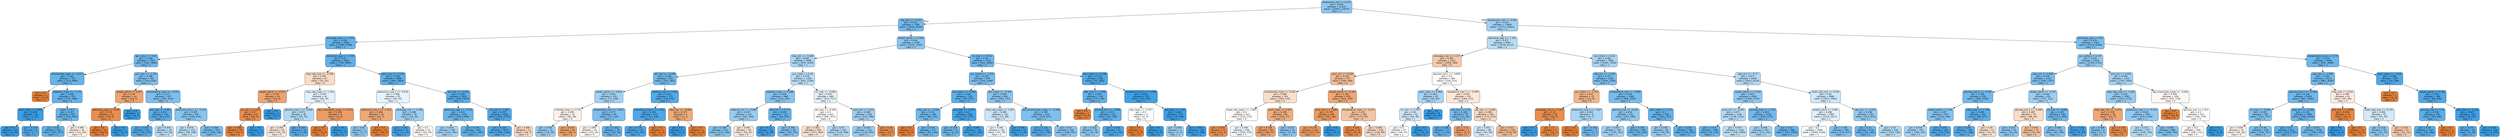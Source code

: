 digraph Tree {
node [shape=box, style="filled, rounded", color="black", fontname="helvetica"] ;
edge [fontname="helvetica"] ;
0 [label="baseexcess_min <= 0.073\ngini = 0.419\nsamples = 21191\nvalue = [10015, 23475]\nclass = 1", fillcolor="#8dc7f0"] ;
1 [label="sbp_min <= -0.155\ngini = 0.351\nsamples = 7382\nvalue = [2644, 9014]\nclass = 1", fillcolor="#73baed"] ;
0 -> 1 [labeldistance=2.5, labelangle=45, headlabel="True"] ;
2 [label="aniongap_max <= -0.373\ngini = 0.299\nsamples = 4456\nvalue = [1289, 5769]\nclass = 1", fillcolor="#65b3eb"] ;
1 -> 2 ;
3 [label="gcs_motor <= 0.26\ngini = 0.348\nsamples = 1503\nvalue = [540, 1866]\nclass = 1", fillcolor="#72b9ed"] ;
2 -> 3 ;
4 [label="bicarbonate_mean <= -2.073\ngini = 0.301\nsamples = 722\nvalue = [215, 948]\nclass = 1", fillcolor="#66b3eb"] ;
3 -> 4 ;
5 [label="gini = 0.0\nsamples = 2\nvalue = [4, 0]\nclass = 0", fillcolor="#e58139"] ;
4 -> 5 ;
6 [label="platelets_mean <= -1.175\ngini = 0.298\nsamples = 720\nvalue = [211, 948]\nclass = 1", fillcolor="#65b3eb"] ;
4 -> 6 ;
7 [label="spo2_mean <= 0.855\ngini = 0.038\nsamples = 29\nvalue = [1, 51]\nclass = 1", fillcolor="#3d9fe6"] ;
6 -> 7 ;
8 [label="gini = 0.0\nsamples = 25\nvalue = [0, 44]\nclass = 1", fillcolor="#399de5"] ;
7 -> 8 ;
9 [label="gini = 0.219\nsamples = 4\nvalue = [1, 7]\nclass = 1", fillcolor="#55abe9"] ;
7 -> 9 ;
10 [label="asian <= 0.5\ngini = 0.307\nsamples = 691\nvalue = [210, 897]\nclass = 1", fillcolor="#67b4eb"] ;
6 -> 10 ;
11 [label="gini = 0.29\nsamples = 665\nvalue = [187, 877]\nclass = 1", fillcolor="#63b2eb"] ;
10 -> 11 ;
12 [label="gini = 0.498\nsamples = 26\nvalue = [23, 20]\nclass = 0", fillcolor="#fcefe5"] ;
10 -> 12 ;
13 [label="po2_max <= -1.393\ngini = 0.386\nsamples = 781\nvalue = [325, 918]\nclass = 1", fillcolor="#7fc0ee"] ;
3 -> 13 ;
14 [label="weight_admit <= 0.427\ngini = 0.34\nsamples = 14\nvalue = [18, 5]\nclass = 0", fillcolor="#eca470"] ;
13 -> 14 ;
15 [label="admission_age <= 1.106\ngini = 0.18\nsamples = 11\nvalue = [18, 2]\nclass = 0", fillcolor="#e88f4f"] ;
14 -> 15 ;
16 [label="gini = 0.0\nsamples = 10\nvalue = [18, 0]\nclass = 0", fillcolor="#e58139"] ;
15 -> 16 ;
17 [label="gini = 0.0\nsamples = 1\nvalue = [0, 2]\nclass = 1", fillcolor="#399de5"] ;
15 -> 17 ;
18 [label="gini = 0.0\nsamples = 3\nvalue = [0, 3]\nclass = 1", fillcolor="#399de5"] ;
14 -> 18 ;
19 [label="temperature_mean <= -0.552\ngini = 0.377\nsamples = 767\nvalue = [307, 913]\nclass = 1", fillcolor="#7cbeee"] ;
13 -> 19 ;
20 [label="po2_max <= 2.067\ngini = 0.251\nsamples = 175\nvalue = [41, 237]\nclass = 1", fillcolor="#5baee9"] ;
19 -> 20 ;
21 [label="gini = 0.219\nsamples = 161\nvalue = [32, 223]\nclass = 1", fillcolor="#55abe9"] ;
20 -> 21 ;
22 [label="gini = 0.476\nsamples = 14\nvalue = [9, 14]\nclass = 1", fillcolor="#b8dcf6"] ;
20 -> 22 ;
23 [label="potassium_min.1 <= -0.119\ngini = 0.405\nsamples = 592\nvalue = [266, 676]\nclass = 1", fillcolor="#87c4ef"] ;
19 -> 23 ;
24 [label="gini = 0.479\nsamples = 153\nvalue = [98, 148]\nclass = 1", fillcolor="#bcdef6"] ;
23 -> 24 ;
25 [label="gini = 0.366\nsamples = 439\nvalue = [168, 528]\nclass = 1", fillcolor="#78bced"] ;
23 -> 25 ;
26 [label="admission_age <= -2.255\ngini = 0.27\nsamples = 2953\nvalue = [749, 3903]\nclass = 1", fillcolor="#5fb0ea"] ;
2 -> 26 ;
27 [label="resp_rate_max <= -0.209\ngini = 0.487\nsamples = 67\nvalue = [57, 41]\nclass = 0", fillcolor="#f8dcc7"] ;
26 -> 27 ;
28 [label="weight_admit <= -0.074\ngini = 0.339\nsamples = 26\nvalue = [29, 8]\nclass = 0", fillcolor="#eca470"] ;
27 -> 28 ;
29 [label="ph_min <= 0.274\ngini = 0.17\nsamples = 21\nvalue = [29, 3]\nclass = 0", fillcolor="#e88e4d"] ;
28 -> 29 ;
30 [label="gini = 0.064\nsamples = 19\nvalue = [29, 1]\nclass = 0", fillcolor="#e68540"] ;
29 -> 30 ;
31 [label="gini = 0.0\nsamples = 2\nvalue = [0, 2]\nclass = 1", fillcolor="#399de5"] ;
29 -> 31 ;
32 [label="gini = 0.0\nsamples = 5\nvalue = [0, 5]\nclass = 1", fillcolor="#399de5"] ;
28 -> 32 ;
33 [label="resp_rate_mean <= 1.704\ngini = 0.497\nsamples = 41\nvalue = [28, 33]\nclass = 1", fillcolor="#e1f0fb"] ;
27 -> 33 ;
34 [label="glucose_max.2 <= -0.069\ngini = 0.471\nsamples = 32\nvalue = [19, 31]\nclass = 1", fillcolor="#b2d9f5"] ;
33 -> 34 ;
35 [label="gini = 0.495\nsamples = 18\nvalue = [16, 13]\nclass = 0", fillcolor="#fae7da"] ;
34 -> 35 ;
36 [label="gini = 0.245\nsamples = 14\nvalue = [3, 18]\nclass = 1", fillcolor="#5aade9"] ;
34 -> 36 ;
37 [label="abs_neutrophils_mean <= 0.913\ngini = 0.298\nsamples = 9\nvalue = [9, 2]\nclass = 0", fillcolor="#eb9d65"] ;
33 -> 37 ;
38 [label="gini = 0.0\nsamples = 7\nvalue = [9, 0]\nclass = 0", fillcolor="#e58139"] ;
37 -> 38 ;
39 [label="gini = 0.0\nsamples = 2\nvalue = [0, 2]\nclass = 1", fillcolor="#399de5"] ;
37 -> 39 ;
40 [label="spo2_max <= -3.657\ngini = 0.258\nsamples = 2886\nvalue = [692, 3862]\nclass = 1", fillcolor="#5cafea"] ;
26 -> 40 ;
41 [label="potassium_max.1 <= -0.034\ngini = 0.498\nsamples = 55\nvalue = [44, 50]\nclass = 1", fillcolor="#e7f3fc"] ;
40 -> 41 ;
42 [label="potassium_min.1 <= -1.523\ngini = 0.366\nsamples = 19\nvalue = [22, 7]\nclass = 0", fillcolor="#eda978"] ;
41 -> 42 ;
43 [label="gini = 0.42\nsamples = 7\nvalue = [3, 7]\nclass = 1", fillcolor="#8ec7f0"] ;
42 -> 43 ;
44 [label="gini = 0.0\nsamples = 12\nvalue = [19, 0]\nclass = 0", fillcolor="#e58139"] ;
42 -> 44 ;
45 [label="aniongap_min <= 1.536\ngini = 0.448\nsamples = 36\nvalue = [22, 43]\nclass = 1", fillcolor="#9ecff2"] ;
41 -> 45 ;
46 [label="gini = 0.142\nsamples = 13\nvalue = [2, 24]\nclass = 1", fillcolor="#49a5e7"] ;
45 -> 46 ;
47 [label="gini = 0.5\nsamples = 23\nvalue = [20, 19]\nclass = 0", fillcolor="#fef9f5"] ;
45 -> 47 ;
48 [label="ptt_max <= -0.306\ngini = 0.248\nsamples = 2831\nvalue = [648, 3812]\nclass = 1", fillcolor="#5baee9"] ;
40 -> 48 ;
49 [label="admission_age <= -0.732\ngini = 0.314\nsamples = 1140\nvalue = [354, 1459]\nclass = 1", fillcolor="#69b5eb"] ;
48 -> 49 ;
50 [label="gini = 0.454\nsamples = 198\nvalue = [103, 192]\nclass = 1", fillcolor="#a3d2f3"] ;
49 -> 50 ;
51 [label="gini = 0.276\nsamples = 942\nvalue = [251, 1267]\nclass = 1", fillcolor="#60b0ea"] ;
49 -> 51 ;
52 [label="inr_min <= 7.967\ngini = 0.197\nsamples = 1691\nvalue = [294, 2353]\nclass = 1", fillcolor="#52a9e8"] ;
48 -> 52 ;
53 [label="gini = 0.193\nsamples = 1679\nvalue = [284, 2346]\nclass = 1", fillcolor="#51a9e8"] ;
52 -> 53 ;
54 [label="gini = 0.484\nsamples = 12\nvalue = [10, 7]\nclass = 0", fillcolor="#f7d9c4"] ;
52 -> 54 ;
55 [label="weight_admit <= 0.058\ngini = 0.416\nsamples = 2926\nvalue = [1355, 3245]\nclass = 1", fillcolor="#8cc6f0"] ;
1 -> 55 ;
56 [label="mbp_min <= -0.185\ngini = 0.462\nsamples = 1648\nvalue = [932, 1639]\nclass = 1", fillcolor="#aad5f4"] ;
55 -> 56 ;
57 [label="ptt_max <= -0.309\ngini = 0.342\nsamples = 320\nvalue = [107, 381]\nclass = 1", fillcolor="#71b9ec"] ;
56 -> 57 ;
58 [label="weight_admit <= -0.852\ngini = 0.452\nsamples = 145\nvalue = [77, 146]\nclass = 1", fillcolor="#a1d1f3"] ;
57 -> 58 ;
59 [label="chloride_mean <= 0.79\ngini = 0.499\nsamples = 52\nvalue = [40, 36]\nclass = 0", fillcolor="#fcf2eb"] ;
58 -> 59 ;
60 [label="gini = 0.439\nsamples = 32\nvalue = [14, 29]\nclass = 1", fillcolor="#99ccf2"] ;
59 -> 60 ;
61 [label="gini = 0.334\nsamples = 20\nvalue = [26, 7]\nclass = 0", fillcolor="#eca36e"] ;
59 -> 61 ;
62 [label="temperature_min <= -0.871\ngini = 0.377\nsamples = 93\nvalue = [37, 110]\nclass = 1", fillcolor="#7cbeee"] ;
58 -> 62 ;
63 [label="gini = 0.499\nsamples = 14\nvalue = [15, 14]\nclass = 0", fillcolor="#fdf7f2"] ;
62 -> 63 ;
64 [label="gini = 0.303\nsamples = 79\nvalue = [22, 96]\nclass = 1", fillcolor="#66b3eb"] ;
62 -> 64 ;
65 [label="totalco2_max <= 0.916\ngini = 0.201\nsamples = 175\nvalue = [30, 235]\nclass = 1", fillcolor="#52aae8"] ;
57 -> 65 ;
66 [label="hematocrit_max.1 <= 2.361\ngini = 0.185\nsamples = 173\nvalue = [27, 234]\nclass = 1", fillcolor="#50a8e8"] ;
65 -> 66 ;
67 [label="gini = 0.174\nsamples = 172\nvalue = [25, 234]\nclass = 1", fillcolor="#4ea7e8"] ;
66 -> 67 ;
68 [label="gini = 0.0\nsamples = 1\nvalue = [2, 0]\nclass = 0", fillcolor="#e58139"] ;
66 -> 68 ;
69 [label="dbp_max <= -0.806\ngini = 0.375\nsamples = 2\nvalue = [3, 1]\nclass = 0", fillcolor="#eeab7b"] ;
65 -> 69 ;
70 [label="gini = 0.0\nsamples = 1\nvalue = [0, 1]\nclass = 1", fillcolor="#399de5"] ;
69 -> 70 ;
71 [label="gini = 0.0\nsamples = 1\nvalue = [3, 0]\nclass = 0", fillcolor="#e58139"] ;
69 -> 71 ;
72 [label="gcs_motor <= 0.26\ngini = 0.478\nsamples = 1328\nvalue = [825, 1258]\nclass = 1", fillcolor="#bbddf6"] ;
56 -> 72 ;
73 [label="platelets_mean <= 0.086\ngini = 0.404\nsamples = 468\nvalue = [211, 541]\nclass = 1", fillcolor="#86c3ef"] ;
72 -> 73 ;
74 [label="totalco2_min <= -0.086\ngini = 0.437\nsamples = 331\nvalue = [167, 350]\nclass = 1", fillcolor="#97ccf1"] ;
73 -> 74 ;
75 [label="gini = 0.398\nsamples = 273\nvalue = [117, 309]\nclass = 1", fillcolor="#84c2ef"] ;
74 -> 75 ;
76 [label="gini = 0.495\nsamples = 58\nvalue = [50, 41]\nclass = 0", fillcolor="#fae8db"] ;
74 -> 76 ;
77 [label="dbp_min <= 0.177\ngini = 0.304\nsamples = 137\nvalue = [44, 191]\nclass = 1", fillcolor="#67b4eb"] ;
73 -> 77 ;
78 [label="gini = 0.12\nsamples = 53\nvalue = [6, 88]\nclass = 1", fillcolor="#46a4e7"] ;
77 -> 78 ;
79 [label="gini = 0.394\nsamples = 84\nvalue = [38, 103]\nclass = 1", fillcolor="#82c1ef"] ;
77 -> 79 ;
80 [label="inr_max <= -0.083\ngini = 0.497\nsamples = 860\nvalue = [614, 717]\nclass = 1", fillcolor="#e3f1fb"] ;
72 -> 80 ;
81 [label="ptt_max <= -0.345\ngini = 0.5\nsamples = 621\nvalue = [487, 471]\nclass = 0", fillcolor="#fefbf8"] ;
80 -> 81 ;
82 [label="gini = 0.491\nsamples = 434\nvalue = [373, 283]\nclass = 0", fillcolor="#f9e1cf"] ;
81 -> 82 ;
83 [label="gini = 0.47\nsamples = 187\nvalue = [114, 188]\nclass = 1", fillcolor="#b1d8f5"] ;
81 -> 83 ;
84 [label="po2_min <= 2.221\ngini = 0.449\nsamples = 239\nvalue = [127, 246]\nclass = 1", fillcolor="#9fd0f2"] ;
80 -> 84 ;
85 [label="gini = 0.439\nsamples = 233\nvalue = [118, 245]\nclass = 1", fillcolor="#98ccf2"] ;
84 -> 85 ;
86 [label="gini = 0.18\nsamples = 6\nvalue = [9, 1]\nclass = 0", fillcolor="#e88f4f"] ;
84 -> 86 ;
87 [label="inr_max <= 0.012\ngini = 0.33\nsamples = 1278\nvalue = [423, 1606]\nclass = 1", fillcolor="#6db7ec"] ;
55 -> 87 ;
88 [label="gcs_verbal <= -1.235\ngini = 0.367\nsamples = 970\nvalue = [376, 1180]\nclass = 1", fillcolor="#78bced"] ;
87 -> 88 ;
89 [label="bun_mean <= -0.345\ngini = 0.264\nsamples = 329\nvalue = [85, 457]\nclass = 1", fillcolor="#5eafea"] ;
88 -> 89 ;
90 [label="mbp_min <= -3.269\ngini = 0.352\nsamples = 180\nvalue = [68, 230]\nclass = 1", fillcolor="#74baed"] ;
89 -> 90 ;
91 [label="gini = 0.0\nsamples = 3\nvalue = [6, 0]\nclass = 0", fillcolor="#e58139"] ;
90 -> 91 ;
92 [label="gini = 0.334\nsamples = 177\nvalue = [62, 230]\nclass = 1", fillcolor="#6eb7ec"] ;
90 -> 92 ;
93 [label="po2_max <= -0.825\ngini = 0.13\nsamples = 149\nvalue = [17, 227]\nclass = 1", fillcolor="#48a4e7"] ;
89 -> 93 ;
94 [label="gini = 0.337\nsamples = 17\nvalue = [6, 22]\nclass = 1", fillcolor="#6fb8ec"] ;
93 -> 94 ;
95 [label="gini = 0.097\nsamples = 132\nvalue = [11, 205]\nclass = 1", fillcolor="#44a2e6"] ;
93 -> 95 ;
96 [label="wbc_mean <= -0.392\ngini = 0.409\nsamples = 641\nvalue = [291, 723]\nclass = 1", fillcolor="#89c4ef"] ;
88 -> 96 ;
97 [label="resp_rate_mean <= 1.267\ngini = 0.489\nsamples = 115\nvalue = [71, 96]\nclass = 1", fillcolor="#cbe5f8"] ;
96 -> 97 ;
98 [label="gini = 0.499\nsamples = 102\nvalue = [70, 76]\nclass = 1", fillcolor="#eff7fd"] ;
97 -> 98 ;
99 [label="gini = 0.091\nsamples = 13\nvalue = [1, 20]\nclass = 1", fillcolor="#43a2e6"] ;
97 -> 99 ;
100 [label="abs_lymphocytes_mean <= -0.096\ngini = 0.385\nsamples = 526\nvalue = [220, 627]\nclass = 1", fillcolor="#7ebfee"] ;
96 -> 100 ;
101 [label="gini = 0.232\nsamples = 100\nvalue = [21, 136]\nclass = 1", fillcolor="#58ace9"] ;
100 -> 101 ;
102 [label="gini = 0.41\nsamples = 426\nvalue = [199, 491]\nclass = 1", fillcolor="#89c5f0"] ;
100 -> 102 ;
103 [label="bun_mean <= -0.198\ngini = 0.179\nsamples = 308\nvalue = [47, 426]\nclass = 1", fillcolor="#4fa8e8"] ;
87 -> 103 ;
104 [label="dbp_max <= -1.949\ngini = 0.287\nsamples = 133\nvalue = [37, 176]\nclass = 1", fillcolor="#63b2ea"] ;
103 -> 104 ;
105 [label="gini = 0.0\nsamples = 1\nvalue = [3, 0]\nclass = 0", fillcolor="#e58139"] ;
104 -> 105 ;
106 [label="glucose_min <= -0.498\ngini = 0.271\nsamples = 132\nvalue = [34, 176]\nclass = 1", fillcolor="#5fb0ea"] ;
104 -> 106 ;
107 [label="gini = 0.422\nsamples = 39\nvalue = [20, 46]\nclass = 1", fillcolor="#8fc8f0"] ;
106 -> 107 ;
108 [label="gini = 0.176\nsamples = 93\nvalue = [14, 130]\nclass = 1", fillcolor="#4ea8e8"] ;
106 -> 108 ;
109 [label="hematocrit_min.1 <= -2.309\ngini = 0.074\nsamples = 175\nvalue = [10, 250]\nclass = 1", fillcolor="#41a1e6"] ;
103 -> 109 ;
110 [label="sbp_mean <= -0.557\ngini = 0.5\nsamples = 3\nvalue = [2, 2]\nclass = 0", fillcolor="#ffffff"] ;
109 -> 110 ;
111 [label="gini = 0.0\nsamples = 1\nvalue = [2, 0]\nclass = 0", fillcolor="#e58139"] ;
110 -> 111 ;
112 [label="gini = 0.0\nsamples = 2\nvalue = [0, 2]\nclass = 1", fillcolor="#399de5"] ;
110 -> 112 ;
113 [label="po2_max <= -1.45\ngini = 0.061\nsamples = 172\nvalue = [8, 248]\nclass = 1", fillcolor="#3fa0e6"] ;
109 -> 113 ;
114 [label="gini = 0.444\nsamples = 3\nvalue = [1, 2]\nclass = 1", fillcolor="#9ccef2"] ;
113 -> 114 ;
115 [label="gini = 0.054\nsamples = 169\nvalue = [7, 246]\nclass = 1", fillcolor="#3fa0e6"] ;
113 -> 115 ;
116 [label="baseexcess_max <= 0.042\ngini = 0.447\nsamples = 13809\nvalue = [7371, 14461]\nclass = 1", fillcolor="#9ecff2"] ;
0 -> 116 [labeldistance=2.5, labelangle=-45, headlabel="False"] ;
117 [label="admission_age <= -1.361\ngini = 0.477\nsamples = 8467\nvalue = [5249, 8112]\nclass = 1", fillcolor="#b9dcf6"] ;
116 -> 117 ;
118 [label="aniongap_max <= 0.217\ngini = 0.465\nsamples = 1011\nvalue = [1004, 584]\nclass = 0", fillcolor="#f4caac"] ;
117 -> 118 ;
119 [label="spo2_min <= 0.268\ngini = 0.435\nsamples = 727\nvalue = [784, 369]\nclass = 0", fillcolor="#f1bc96"] ;
118 -> 119 ;
120 [label="bicarbonate_mean <= 0.542\ngini = 0.489\nsamples = 301\nvalue = [282, 210]\nclass = 0", fillcolor="#f8dfcc"] ;
119 -> 120 ;
121 [label="heart_rate_mean <= -1.097\ngini = 0.5\nsamples = 221\nvalue = [179, 173]\nclass = 0", fillcolor="#fefbf8"] ;
120 -> 121 ;
122 [label="gini = 0.204\nsamples = 15\nvalue = [23, 3]\nclass = 0", fillcolor="#e89153"] ;
121 -> 122 ;
123 [label="gini = 0.499\nsamples = 206\nvalue = [156, 170]\nclass = 1", fillcolor="#eff7fd"] ;
121 -> 123 ;
124 [label="spo2_mean <= 0.367\ngini = 0.389\nsamples = 80\nvalue = [103, 37]\nclass = 0", fillcolor="#eeae80"] ;
120 -> 124 ;
125 [label="gini = 0.324\nsamples = 69\nvalue = [98, 25]\nclass = 0", fillcolor="#eca16c"] ;
124 -> 125 ;
126 [label="gini = 0.415\nsamples = 11\nvalue = [5, 12]\nclass = 1", fillcolor="#8bc6f0"] ;
124 -> 126 ;
127 [label="weight_admit <= -0.184\ngini = 0.365\nsamples = 426\nvalue = [502, 159]\nclass = 0", fillcolor="#eda978"] ;
119 -> 127 ;
128 [label="pco2_max <= 1.485\ngini = 0.279\nsamples = 246\nvalue = [327, 66]\nclass = 0", fillcolor="#ea9a61"] ;
127 -> 128 ;
129 [label="gini = 0.274\nsamples = 245\nvalue = [327, 64]\nclass = 0", fillcolor="#ea9a60"] ;
128 -> 129 ;
130 [label="gini = 0.0\nsamples = 1\nvalue = [0, 2]\nclass = 1", fillcolor="#399de5"] ;
128 -> 130 ;
131 [label="temperature_mean <= -0.317\ngini = 0.453\nsamples = 180\nvalue = [175, 93]\nclass = 0", fillcolor="#f3c4a2"] ;
127 -> 131 ;
132 [label="gini = 0.145\nsamples = 35\nvalue = [47, 4]\nclass = 0", fillcolor="#e78c4a"] ;
131 -> 132 ;
133 [label="gini = 0.484\nsamples = 145\nvalue = [128, 89]\nclass = 0", fillcolor="#f7d9c3"] ;
131 -> 133 ;
134 [label="glucose_min.2 <= -0.893\ngini = 0.5\nsamples = 284\nvalue = [220, 215]\nclass = 0", fillcolor="#fefcfa"] ;
118 -> 134 ;
135 [label="spo2_mean <= 0.969\ngini = 0.461\nsamples = 62\nvalue = [36, 64]\nclass = 1", fillcolor="#a8d4f4"] ;
134 -> 135 ;
136 [label="inr_min <= 0.787\ngini = 0.49\nsamples = 54\nvalue = [36, 48]\nclass = 1", fillcolor="#cee6f8"] ;
135 -> 136 ;
137 [label="gini = 0.5\nsamples = 47\nvalue = [36, 37]\nclass = 1", fillcolor="#fafcfe"] ;
136 -> 137 ;
138 [label="gini = 0.0\nsamples = 7\nvalue = [0, 11]\nclass = 1", fillcolor="#399de5"] ;
136 -> 138 ;
139 [label="gini = 0.0\nsamples = 8\nvalue = [0, 16]\nclass = 1", fillcolor="#399de5"] ;
135 -> 139 ;
140 [label="hematocrit_max.1 <= -0.499\ngini = 0.495\nsamples = 222\nvalue = [184, 151]\nclass = 0", fillcolor="#fae8db"] ;
134 -> 140 ;
141 [label="sbp_max <= 2.41\ngini = 0.369\nsamples = 30\nvalue = [11, 34]\nclass = 1", fillcolor="#79bded"] ;
140 -> 141 ;
142 [label="gini = 0.289\nsamples = 27\nvalue = [7, 33]\nclass = 1", fillcolor="#63b2eb"] ;
141 -> 142 ;
143 [label="gini = 0.32\nsamples = 3\nvalue = [4, 1]\nclass = 0", fillcolor="#eca06a"] ;
141 -> 143 ;
144 [label="ptt_min <= -0.406\ngini = 0.481\nsamples = 192\nvalue = [173, 117]\nclass = 0", fillcolor="#f7d6bf"] ;
140 -> 144 ;
145 [label="gini = 0.492\nsamples = 68\nvalue = [45, 58]\nclass = 1", fillcolor="#d3e9f9"] ;
144 -> 145 ;
146 [label="gini = 0.432\nsamples = 124\nvalue = [128, 59]\nclass = 0", fillcolor="#f1bb94"] ;
144 -> 146 ;
147 [label="gcs_motor <= 0.26\ngini = 0.461\nsamples = 7456\nvalue = [4245, 7528]\nclass = 1", fillcolor="#a9d4f4"] ;
117 -> 147 ;
148 [label="sbp_min <= -2.509\ngini = 0.373\nsamples = 1108\nvalue = [430, 1304]\nclass = 1", fillcolor="#7abdee"] ;
147 -> 148 ;
149 [label="gcs_motor <= -1.724\ngini = 0.412\nsamples = 19\nvalue = [22, 9]\nclass = 0", fillcolor="#f0b58a"] ;
148 -> 149 ;
150 [label="aniongap_min <= -1.103\ngini = 0.18\nsamples = 10\nvalue = [18, 2]\nclass = 0", fillcolor="#e88f4f"] ;
149 -> 150 ;
151 [label="gini = 0.0\nsamples = 1\nvalue = [0, 1]\nclass = 1", fillcolor="#399de5"] ;
150 -> 151 ;
152 [label="gini = 0.1\nsamples = 9\nvalue = [18, 1]\nclass = 0", fillcolor="#e68844"] ;
150 -> 152 ;
153 [label="potassium_max.1 <= -0.87\ngini = 0.463\nsamples = 9\nvalue = [4, 7]\nclass = 1", fillcolor="#aad5f4"] ;
149 -> 153 ;
154 [label="gini = 0.0\nsamples = 2\nvalue = [2, 0]\nclass = 0", fillcolor="#e58139"] ;
153 -> 154 ;
155 [label="gini = 0.346\nsamples = 7\nvalue = [2, 7]\nclass = 1", fillcolor="#72b9ec"] ;
153 -> 155 ;
156 [label="temperature_max <= -0.008\ngini = 0.364\nsamples = 1089\nvalue = [408, 1295]\nclass = 1", fillcolor="#77bced"] ;
148 -> 156 ;
157 [label="glucose_max <= -0.101\ngini = 0.419\nsamples = 531\nvalue = [247, 580]\nclass = 1", fillcolor="#8dc7f0"] ;
156 -> 157 ;
158 [label="gini = 0.452\nsamples = 342\nvalue = [185, 352]\nclass = 1", fillcolor="#a1d1f3"] ;
157 -> 158 ;
159 [label="gini = 0.336\nsamples = 189\nvalue = [62, 228]\nclass = 1", fillcolor="#6fb8ec"] ;
157 -> 159 ;
160 [label="spo2_mean <= -0.71\ngini = 0.3\nsamples = 558\nvalue = [161, 715]\nclass = 1", fillcolor="#66b3eb"] ;
156 -> 160 ;
161 [label="gini = 0.439\nsamples = 56\nvalue = [29, 60]\nclass = 1", fillcolor="#99ccf2"] ;
160 -> 161 ;
162 [label="gini = 0.279\nsamples = 502\nvalue = [132, 655]\nclass = 1", fillcolor="#61b1ea"] ;
160 -> 162 ;
163 [label="dbp_min <= -0.17\ngini = 0.471\nsamples = 6348\nvalue = [3815, 6224]\nclass = 1", fillcolor="#b2d9f5"] ;
147 -> 163 ;
164 [label="weight_admit <= -0.245\ngini = 0.423\nsamples = 2460\nvalue = [1192, 2732]\nclass = 1", fillcolor="#8fc8f0"] ;
163 -> 164 ;
165 [label="pco2_min <= -0.261\ngini = 0.471\nsamples = 1242\nvalue = [738, 1201]\nclass = 1", fillcolor="#b3d9f5"] ;
164 -> 165 ;
166 [label="gini = 0.314\nsamples = 108\nvalue = [32, 132]\nclass = 1", fillcolor="#69b5eb"] ;
165 -> 166 ;
167 [label="gini = 0.479\nsamples = 1134\nvalue = [706, 1069]\nclass = 1", fillcolor="#bcdef6"] ;
165 -> 167 ;
168 [label="glucose_max <= -0.743\ngini = 0.353\nsamples = 1218\nvalue = [454, 1531]\nclass = 1", fillcolor="#74baed"] ;
164 -> 168 ;
169 [label="gini = 0.456\nsamples = 232\nvalue = [131, 242]\nclass = 1", fillcolor="#a4d2f3"] ;
168 -> 169 ;
170 [label="gini = 0.32\nsamples = 986\nvalue = [323, 1289]\nclass = 1", fillcolor="#6bb6ec"] ;
168 -> 170 ;
171 [label="heart_rate_max <= 0.593\ngini = 0.49\nsamples = 3888\nvalue = [2623, 3492]\nclass = 1", fillcolor="#cee7f9"] ;
163 -> 171 ;
172 [label="weight_admit <= 0.961\ngini = 0.496\nsamples = 3093\nvalue = [2210, 2617]\nclass = 1", fillcolor="#e0f0fb"] ;
171 -> 172 ;
173 [label="gini = 0.5\nsamples = 2694\nvalue = [2040, 2160]\nclass = 1", fillcolor="#f4fafe"] ;
172 -> 173 ;
174 [label="gini = 0.395\nsamples = 399\nvalue = [170, 457]\nclass = 1", fillcolor="#83c1ef"] ;
172 -> 174 ;
175 [label="sbp_min <= -0.025\ngini = 0.436\nsamples = 795\nvalue = [413, 875]\nclass = 1", fillcolor="#96cbf1"] ;
171 -> 175 ;
176 [label="gini = 0.33\nsamples = 279\nvalue = [91, 345]\nclass = 1", fillcolor="#6db7ec"] ;
175 -> 176 ;
177 [label="gini = 0.47\nsamples = 516\nvalue = [322, 530]\nclass = 1", fillcolor="#b1d9f5"] ;
175 -> 177 ;
178 [label="admission_age <= 0.02\ngini = 0.376\nsamples = 5342\nvalue = [2122, 6349]\nclass = 1", fillcolor="#7bbeee"] ;
116 -> 178 ;
179 [label="gcs_verbal <= 0.155\ngini = 0.425\nsamples = 2434\nvalue = [1190, 2701]\nclass = 1", fillcolor="#90c8f0"] ;
178 -> 179 ;
180 [label="mbp_min <= 0.581\ngini = 0.378\nsamples = 1121\nvalue = [456, 1347]\nclass = 1", fillcolor="#7cbeee"] ;
179 -> 180 ;
181 [label="glucose_max.2 <= -0.267\ngini = 0.348\nsamples = 830\nvalue = [299, 1036]\nclass = 1", fillcolor="#72b9ed"] ;
180 -> 181 ;
182 [label="weight_admit <= 0.36\ngini = 0.397\nsamples = 479\nvalue = [210, 559]\nclass = 1", fillcolor="#83c2ef"] ;
181 -> 182 ;
183 [label="gini = 0.459\nsamples = 314\nvalue = [180, 324]\nclass = 1", fillcolor="#a7d3f3"] ;
182 -> 183 ;
184 [label="gini = 0.201\nsamples = 165\nvalue = [30, 235]\nclass = 1", fillcolor="#52aae8"] ;
182 -> 184 ;
185 [label="mbp_mean <= 1.146\ngini = 0.265\nsamples = 351\nvalue = [89, 477]\nclass = 1", fillcolor="#5eafea"] ;
181 -> 185 ;
186 [label="gini = 0.243\nsamples = 338\nvalue = [77, 468]\nclass = 1", fillcolor="#5aade9"] ;
185 -> 186 ;
187 [label="gini = 0.49\nsamples = 13\nvalue = [12, 9]\nclass = 0", fillcolor="#f8e0ce"] ;
185 -> 187 ;
188 [label="weight_admit <= -0.355\ngini = 0.446\nsamples = 291\nvalue = [157, 311]\nclass = 1", fillcolor="#9dcef2"] ;
180 -> 188 ;
189 [label="glucose_min.2 <= -0.699\ngini = 0.487\nsamples = 95\nvalue = [86, 62]\nclass = 0", fillcolor="#f8dcc8"] ;
188 -> 189 ;
190 [label="gini = 0.415\nsamples = 23\nvalue = [10, 24]\nclass = 1", fillcolor="#8bc6f0"] ;
189 -> 190 ;
191 [label="gini = 0.444\nsamples = 72\nvalue = [76, 38]\nclass = 0", fillcolor="#f2c09c"] ;
189 -> 191 ;
192 [label="inr_min <= -0.099\ngini = 0.345\nsamples = 196\nvalue = [71, 249]\nclass = 1", fillcolor="#71b9ec"] ;
188 -> 192 ;
193 [label="gini = 0.404\nsamples = 141\nvalue = [65, 166]\nclass = 1", fillcolor="#87c3ef"] ;
192 -> 193 ;
194 [label="gini = 0.126\nsamples = 55\nvalue = [6, 83]\nclass = 1", fillcolor="#47a4e7"] ;
192 -> 194 ;
195 [label="po2_min <= 0.903\ngini = 0.456\nsamples = 1313\nvalue = [734, 1354]\nclass = 1", fillcolor="#a4d2f3"] ;
179 -> 195 ;
196 [label="resp_rate_max <= -1.452\ngini = 0.432\nsamples = 1085\nvalue = [543, 1175]\nclass = 1", fillcolor="#95caf1"] ;
195 -> 196 ;
197 [label="resp_rate_min <= -1.471\ngini = 0.358\nsamples = 18\nvalue = [23, 7]\nclass = 0", fillcolor="#eda775"] ;
196 -> 197 ;
198 [label="gini = 0.408\nsamples = 4\nvalue = [2, 5]\nclass = 1", fillcolor="#88c4ef"] ;
197 -> 198 ;
199 [label="gini = 0.159\nsamples = 14\nvalue = [21, 2]\nclass = 0", fillcolor="#e78d4c"] ;
197 -> 199 ;
200 [label="potassium_max.1 <= -0.512\ngini = 0.426\nsamples = 1067\nvalue = [520, 1168]\nclass = 1", fillcolor="#91c9f1"] ;
196 -> 200 ;
201 [label="gini = 0.471\nsamples = 377\nvalue = [230, 376]\nclass = 1", fillcolor="#b2d9f5"] ;
200 -> 201 ;
202 [label="gini = 0.392\nsamples = 690\nvalue = [290, 792]\nclass = 1", fillcolor="#81c1ef"] ;
200 -> 202 ;
203 [label="abs_monocytes_mean <= -0.656\ngini = 0.499\nsamples = 228\nvalue = [191, 179]\nclass = 0", fillcolor="#fdf7f3"] ;
195 -> 203 ;
204 [label="gini = 0.0\nsamples = 3\nvalue = [10, 0]\nclass = 0", fillcolor="#e58139"] ;
203 -> 204 ;
205 [label="glucose_max <= 1.421\ngini = 0.5\nsamples = 225\nvalue = [181, 179]\nclass = 0", fillcolor="#fffefd"] ;
203 -> 205 ;
206 [label="gini = 0.5\nsamples = 220\nvalue = [181, 171]\nclass = 0", fillcolor="#fef8f4"] ;
205 -> 206 ;
207 [label="gini = 0.0\nsamples = 5\nvalue = [0, 8]\nclass = 1", fillcolor="#399de5"] ;
205 -> 207 ;
208 [label="temperature_mean <= 0.79\ngini = 0.324\nsamples = 2908\nvalue = [932, 3648]\nclass = 1", fillcolor="#6cb6ec"] ;
178 -> 208 ;
209 [label="sbp_min <= 1.939\ngini = 0.344\nsamples = 2511\nvalue = [862, 3050]\nclass = 1", fillcolor="#71b9ec"] ;
208 -> 209 ;
210 [label="glucose_max.2 <= -0.566\ngini = 0.334\nsamples = 2450\nvalue = [807, 3004]\nclass = 1", fillcolor="#6eb7ec"] ;
209 -> 210 ;
211 [label="inr_max <= -0.462\ngini = 0.393\nsamples = 501\nvalue = [211, 575]\nclass = 1", fillcolor="#82c1ef"] ;
210 -> 211 ;
212 [label="gini = 0.499\nsamples = 25\nvalue = [20, 18]\nclass = 0", fillcolor="#fcf2eb"] ;
211 -> 212 ;
213 [label="gini = 0.38\nsamples = 476\nvalue = [191, 557]\nclass = 1", fillcolor="#7dbfee"] ;
211 -> 213 ;
214 [label="mbp_min <= -0.185\ngini = 0.316\nsamples = 1949\nvalue = [596, 2429]\nclass = 1", fillcolor="#6ab5eb"] ;
210 -> 214 ;
215 [label="gini = 0.27\nsamples = 911\nvalue = [228, 1187]\nclass = 1", fillcolor="#5fb0ea"] ;
214 -> 215 ;
216 [label="gini = 0.353\nsamples = 1038\nvalue = [368, 1242]\nclass = 1", fillcolor="#74baed"] ;
214 -> 216 ;
217 [label="mbp_max <= 0.042\ngini = 0.496\nsamples = 61\nvalue = [55, 46]\nclass = 0", fillcolor="#fbeadf"] ;
209 -> 217 ;
218 [label="po2_min <= -0.959\ngini = 0.091\nsamples = 14\nvalue = [20, 1]\nclass = 0", fillcolor="#e68743"] ;
217 -> 218 ;
219 [label="gini = 0.0\nsamples = 1\nvalue = [0, 1]\nclass = 1", fillcolor="#399de5"] ;
218 -> 219 ;
220 [label="gini = 0.0\nsamples = 13\nvalue = [20, 0]\nclass = 0", fillcolor="#e58139"] ;
218 -> 220 ;
221 [label="heart_rate_max <= -0.191\ngini = 0.492\nsamples = 47\nvalue = [35, 45]\nclass = 1", fillcolor="#d3e9f9"] ;
217 -> 221 ;
222 [label="gini = 0.418\nsamples = 25\nvalue = [14, 33]\nclass = 1", fillcolor="#8dc7f0"] ;
221 -> 222 ;
223 [label="gini = 0.463\nsamples = 22\nvalue = [21, 12]\nclass = 0", fillcolor="#f4c9aa"] ;
221 -> 223 ;
224 [label="spo2_mean <= -3.439\ngini = 0.188\nsamples = 397\nvalue = [70, 598]\nclass = 1", fillcolor="#50a8e8"] ;
208 -> 224 ;
225 [label="gini = 0.0\nsamples = 1\nvalue = [2, 0]\nclass = 0", fillcolor="#e58139"] ;
224 -> 225 ;
226 [label="weight_admit <= 0.192\ngini = 0.183\nsamples = 396\nvalue = [68, 598]\nclass = 1", fillcolor="#50a8e8"] ;
224 -> 226 ;
227 [label="glucose_max <= 3.22\ngini = 0.249\nsamples = 251\nvalue = [59, 346]\nclass = 1", fillcolor="#5baee9"] ;
226 -> 227 ;
228 [label="gini = 0.24\nsamples = 249\nvalue = [56, 346]\nclass = 1", fillcolor="#59ade9"] ;
227 -> 228 ;
229 [label="gini = 0.0\nsamples = 2\nvalue = [3, 0]\nclass = 0", fillcolor="#e58139"] ;
227 -> 229 ;
230 [label="po2_max <= -1.136\ngini = 0.067\nsamples = 145\nvalue = [9, 252]\nclass = 1", fillcolor="#40a0e6"] ;
226 -> 230 ;
231 [label="gini = 0.251\nsamples = 19\nvalue = [5, 29]\nclass = 1", fillcolor="#5baee9"] ;
230 -> 231 ;
232 [label="gini = 0.035\nsamples = 126\nvalue = [4, 223]\nclass = 1", fillcolor="#3d9fe5"] ;
230 -> 232 ;
}
